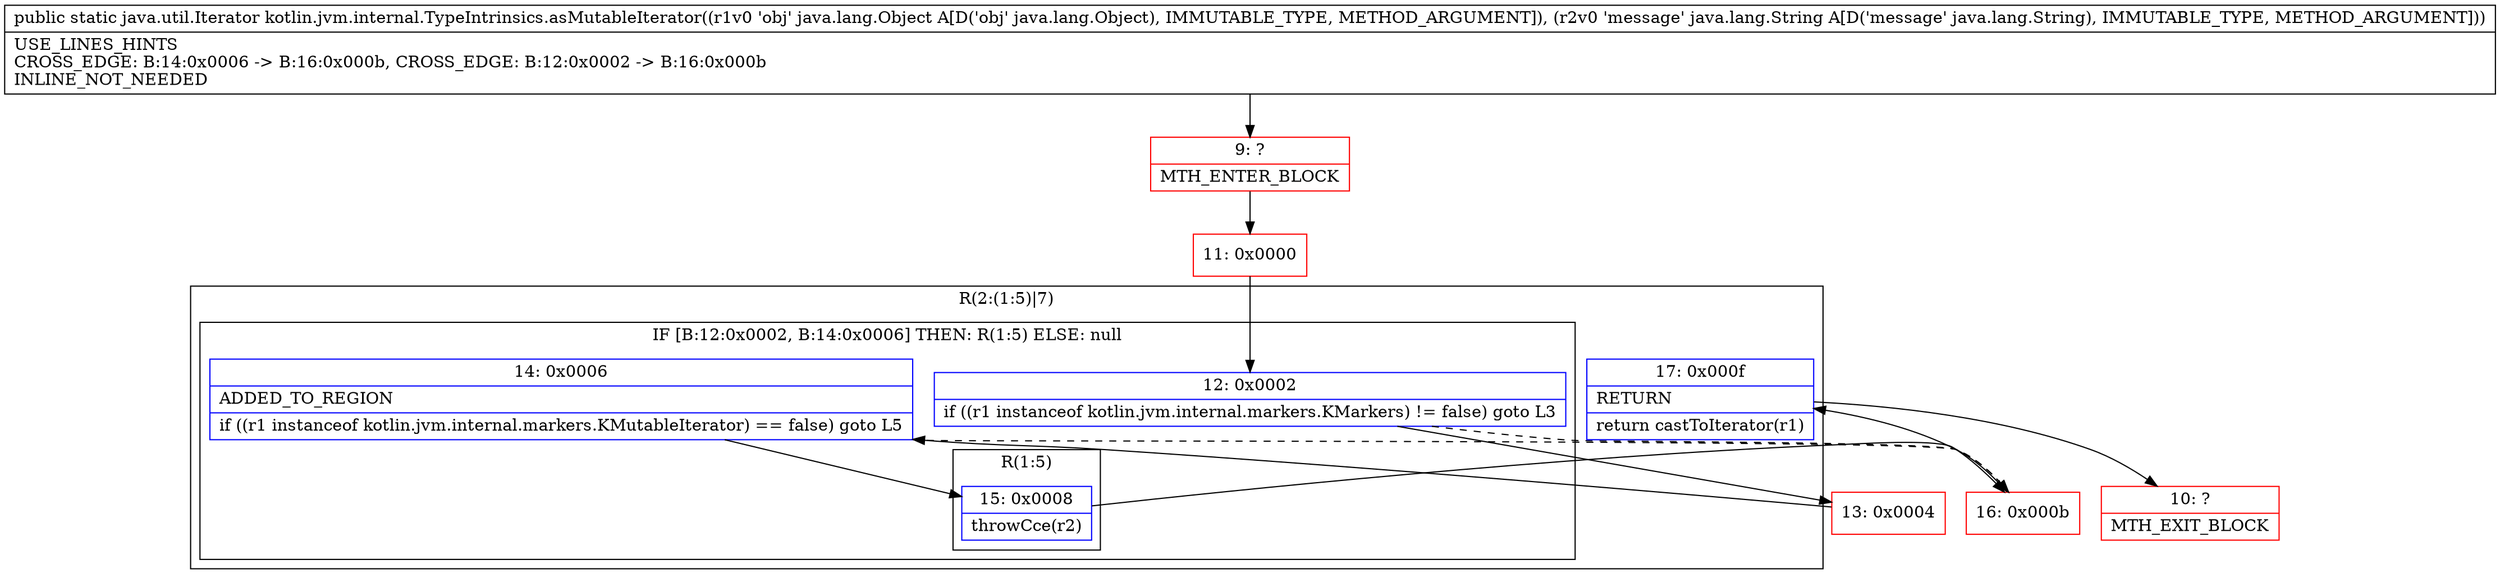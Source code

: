 digraph "CFG forkotlin.jvm.internal.TypeIntrinsics.asMutableIterator(Ljava\/lang\/Object;Ljava\/lang\/String;)Ljava\/util\/Iterator;" {
subgraph cluster_Region_1895010845 {
label = "R(2:(1:5)|7)";
node [shape=record,color=blue];
subgraph cluster_IfRegion_2114141262 {
label = "IF [B:12:0x0002, B:14:0x0006] THEN: R(1:5) ELSE: null";
node [shape=record,color=blue];
Node_12 [shape=record,label="{12\:\ 0x0002|if ((r1 instanceof kotlin.jvm.internal.markers.KMarkers) != false) goto L3\l}"];
Node_14 [shape=record,label="{14\:\ 0x0006|ADDED_TO_REGION\l|if ((r1 instanceof kotlin.jvm.internal.markers.KMutableIterator) == false) goto L5\l}"];
subgraph cluster_Region_2077052928 {
label = "R(1:5)";
node [shape=record,color=blue];
Node_15 [shape=record,label="{15\:\ 0x0008|throwCce(r2)\l}"];
}
}
Node_17 [shape=record,label="{17\:\ 0x000f|RETURN\l|return castToIterator(r1)\l}"];
}
Node_9 [shape=record,color=red,label="{9\:\ ?|MTH_ENTER_BLOCK\l}"];
Node_11 [shape=record,color=red,label="{11\:\ 0x0000}"];
Node_13 [shape=record,color=red,label="{13\:\ 0x0004}"];
Node_16 [shape=record,color=red,label="{16\:\ 0x000b}"];
Node_10 [shape=record,color=red,label="{10\:\ ?|MTH_EXIT_BLOCK\l}"];
MethodNode[shape=record,label="{public static java.util.Iterator kotlin.jvm.internal.TypeIntrinsics.asMutableIterator((r1v0 'obj' java.lang.Object A[D('obj' java.lang.Object), IMMUTABLE_TYPE, METHOD_ARGUMENT]), (r2v0 'message' java.lang.String A[D('message' java.lang.String), IMMUTABLE_TYPE, METHOD_ARGUMENT]))  | USE_LINES_HINTS\lCROSS_EDGE: B:14:0x0006 \-\> B:16:0x000b, CROSS_EDGE: B:12:0x0002 \-\> B:16:0x000b\lINLINE_NOT_NEEDED\l}"];
MethodNode -> Node_9;Node_12 -> Node_13;
Node_12 -> Node_16[style=dashed];
Node_14 -> Node_15;
Node_14 -> Node_16[style=dashed];
Node_15 -> Node_16;
Node_17 -> Node_10;
Node_9 -> Node_11;
Node_11 -> Node_12;
Node_13 -> Node_14;
Node_16 -> Node_17;
}

